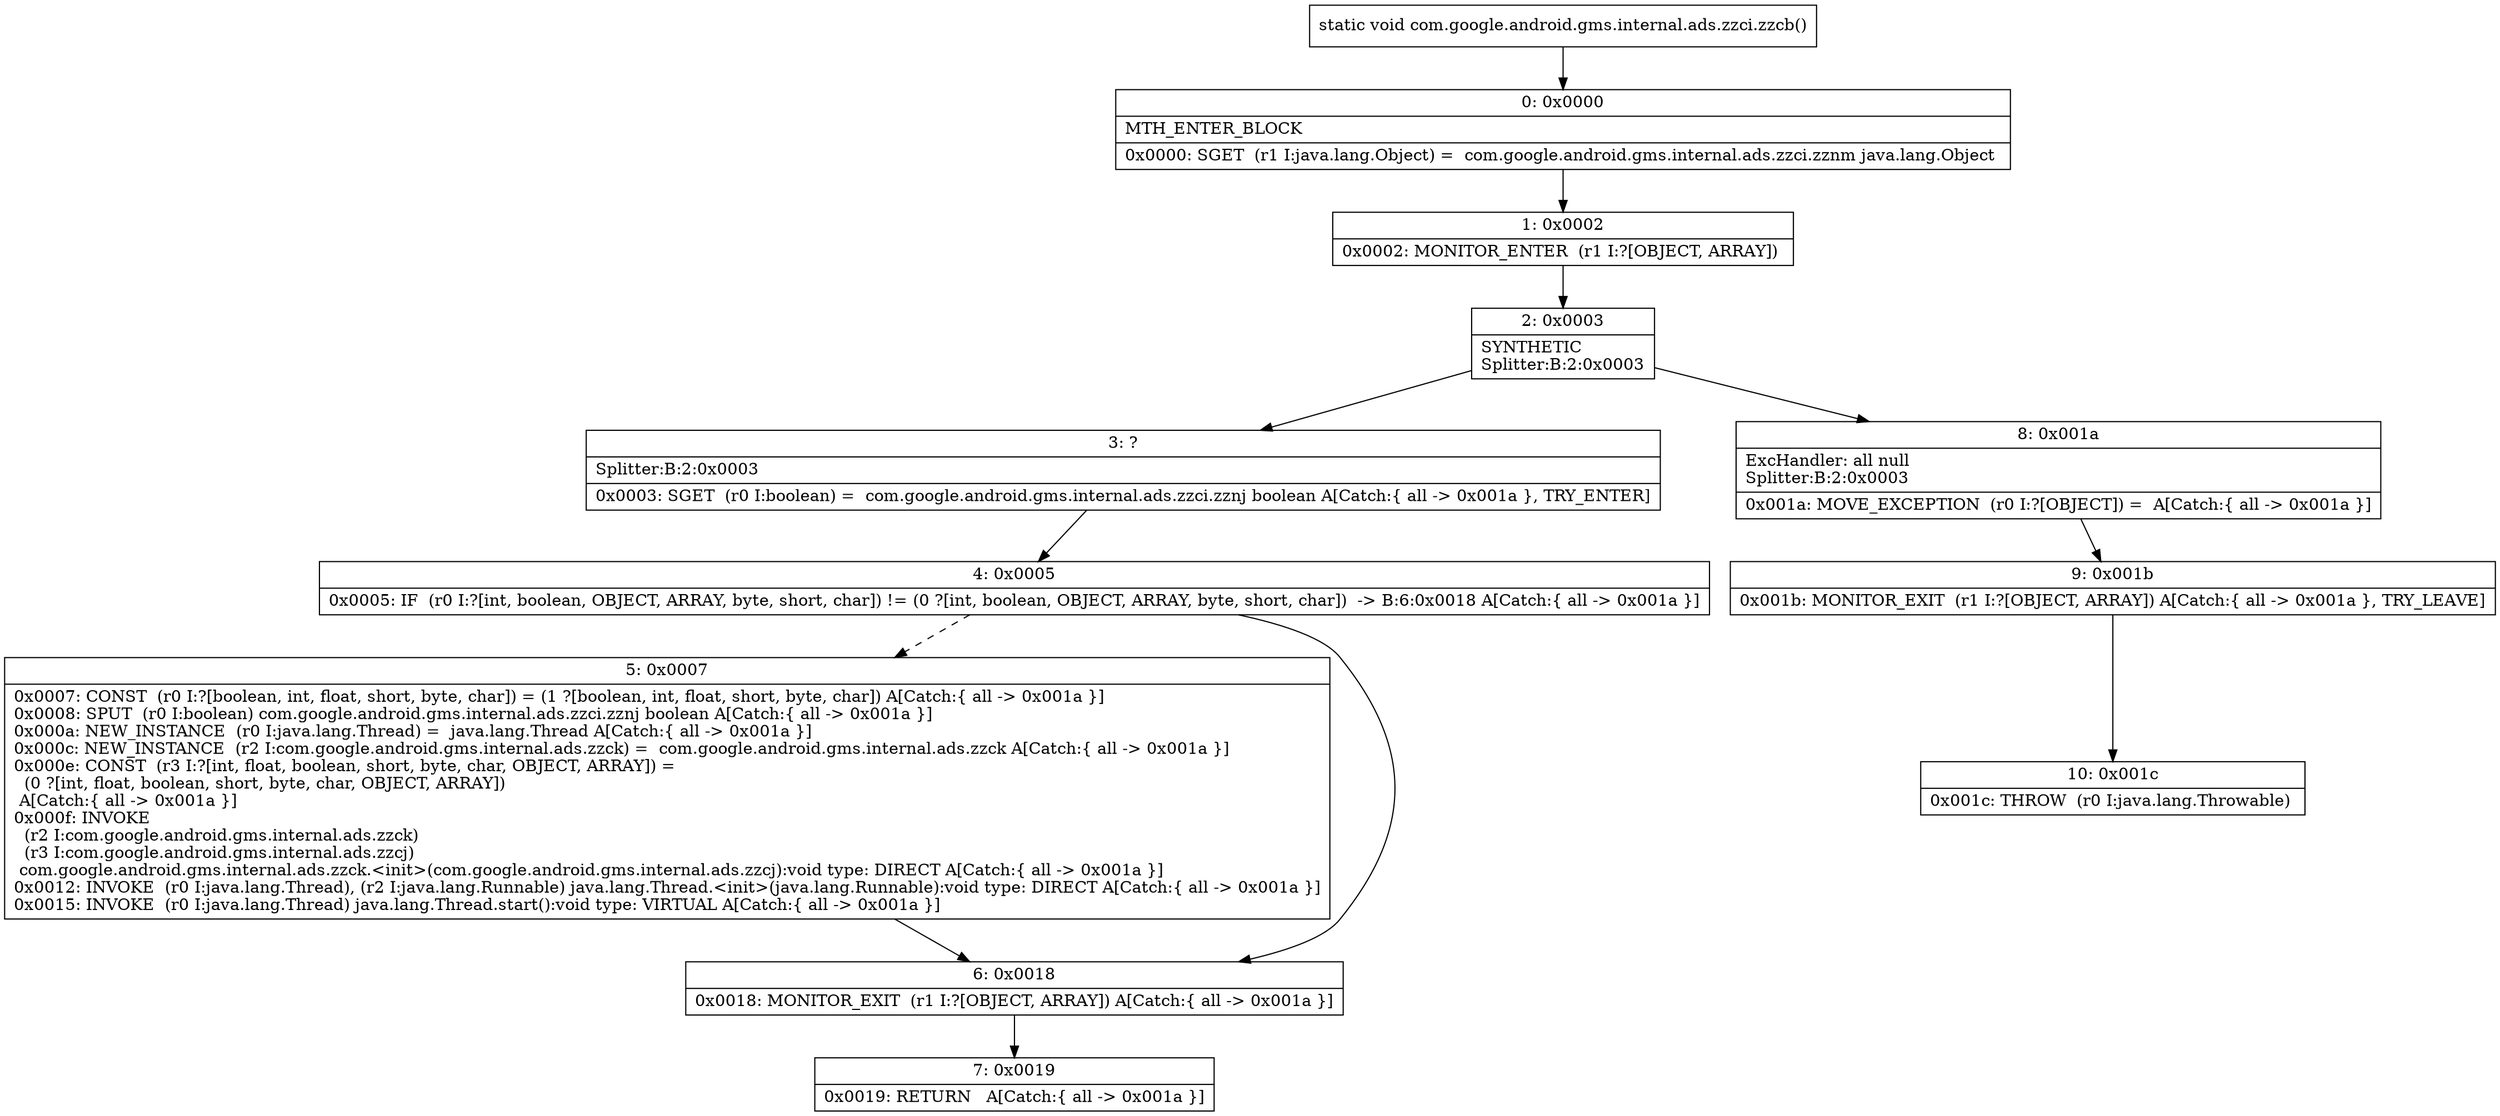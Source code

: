 digraph "CFG forcom.google.android.gms.internal.ads.zzci.zzcb()V" {
Node_0 [shape=record,label="{0\:\ 0x0000|MTH_ENTER_BLOCK\l|0x0000: SGET  (r1 I:java.lang.Object) =  com.google.android.gms.internal.ads.zzci.zznm java.lang.Object \l}"];
Node_1 [shape=record,label="{1\:\ 0x0002|0x0002: MONITOR_ENTER  (r1 I:?[OBJECT, ARRAY]) \l}"];
Node_2 [shape=record,label="{2\:\ 0x0003|SYNTHETIC\lSplitter:B:2:0x0003\l}"];
Node_3 [shape=record,label="{3\:\ ?|Splitter:B:2:0x0003\l|0x0003: SGET  (r0 I:boolean) =  com.google.android.gms.internal.ads.zzci.zznj boolean A[Catch:\{ all \-\> 0x001a \}, TRY_ENTER]\l}"];
Node_4 [shape=record,label="{4\:\ 0x0005|0x0005: IF  (r0 I:?[int, boolean, OBJECT, ARRAY, byte, short, char]) != (0 ?[int, boolean, OBJECT, ARRAY, byte, short, char])  \-\> B:6:0x0018 A[Catch:\{ all \-\> 0x001a \}]\l}"];
Node_5 [shape=record,label="{5\:\ 0x0007|0x0007: CONST  (r0 I:?[boolean, int, float, short, byte, char]) = (1 ?[boolean, int, float, short, byte, char]) A[Catch:\{ all \-\> 0x001a \}]\l0x0008: SPUT  (r0 I:boolean) com.google.android.gms.internal.ads.zzci.zznj boolean A[Catch:\{ all \-\> 0x001a \}]\l0x000a: NEW_INSTANCE  (r0 I:java.lang.Thread) =  java.lang.Thread A[Catch:\{ all \-\> 0x001a \}]\l0x000c: NEW_INSTANCE  (r2 I:com.google.android.gms.internal.ads.zzck) =  com.google.android.gms.internal.ads.zzck A[Catch:\{ all \-\> 0x001a \}]\l0x000e: CONST  (r3 I:?[int, float, boolean, short, byte, char, OBJECT, ARRAY]) = \l  (0 ?[int, float, boolean, short, byte, char, OBJECT, ARRAY])\l A[Catch:\{ all \-\> 0x001a \}]\l0x000f: INVOKE  \l  (r2 I:com.google.android.gms.internal.ads.zzck)\l  (r3 I:com.google.android.gms.internal.ads.zzcj)\l com.google.android.gms.internal.ads.zzck.\<init\>(com.google.android.gms.internal.ads.zzcj):void type: DIRECT A[Catch:\{ all \-\> 0x001a \}]\l0x0012: INVOKE  (r0 I:java.lang.Thread), (r2 I:java.lang.Runnable) java.lang.Thread.\<init\>(java.lang.Runnable):void type: DIRECT A[Catch:\{ all \-\> 0x001a \}]\l0x0015: INVOKE  (r0 I:java.lang.Thread) java.lang.Thread.start():void type: VIRTUAL A[Catch:\{ all \-\> 0x001a \}]\l}"];
Node_6 [shape=record,label="{6\:\ 0x0018|0x0018: MONITOR_EXIT  (r1 I:?[OBJECT, ARRAY]) A[Catch:\{ all \-\> 0x001a \}]\l}"];
Node_7 [shape=record,label="{7\:\ 0x0019|0x0019: RETURN   A[Catch:\{ all \-\> 0x001a \}]\l}"];
Node_8 [shape=record,label="{8\:\ 0x001a|ExcHandler: all null\lSplitter:B:2:0x0003\l|0x001a: MOVE_EXCEPTION  (r0 I:?[OBJECT]) =  A[Catch:\{ all \-\> 0x001a \}]\l}"];
Node_9 [shape=record,label="{9\:\ 0x001b|0x001b: MONITOR_EXIT  (r1 I:?[OBJECT, ARRAY]) A[Catch:\{ all \-\> 0x001a \}, TRY_LEAVE]\l}"];
Node_10 [shape=record,label="{10\:\ 0x001c|0x001c: THROW  (r0 I:java.lang.Throwable) \l}"];
MethodNode[shape=record,label="{static void com.google.android.gms.internal.ads.zzci.zzcb() }"];
MethodNode -> Node_0;
Node_0 -> Node_1;
Node_1 -> Node_2;
Node_2 -> Node_3;
Node_2 -> Node_8;
Node_3 -> Node_4;
Node_4 -> Node_5[style=dashed];
Node_4 -> Node_6;
Node_5 -> Node_6;
Node_6 -> Node_7;
Node_8 -> Node_9;
Node_9 -> Node_10;
}

